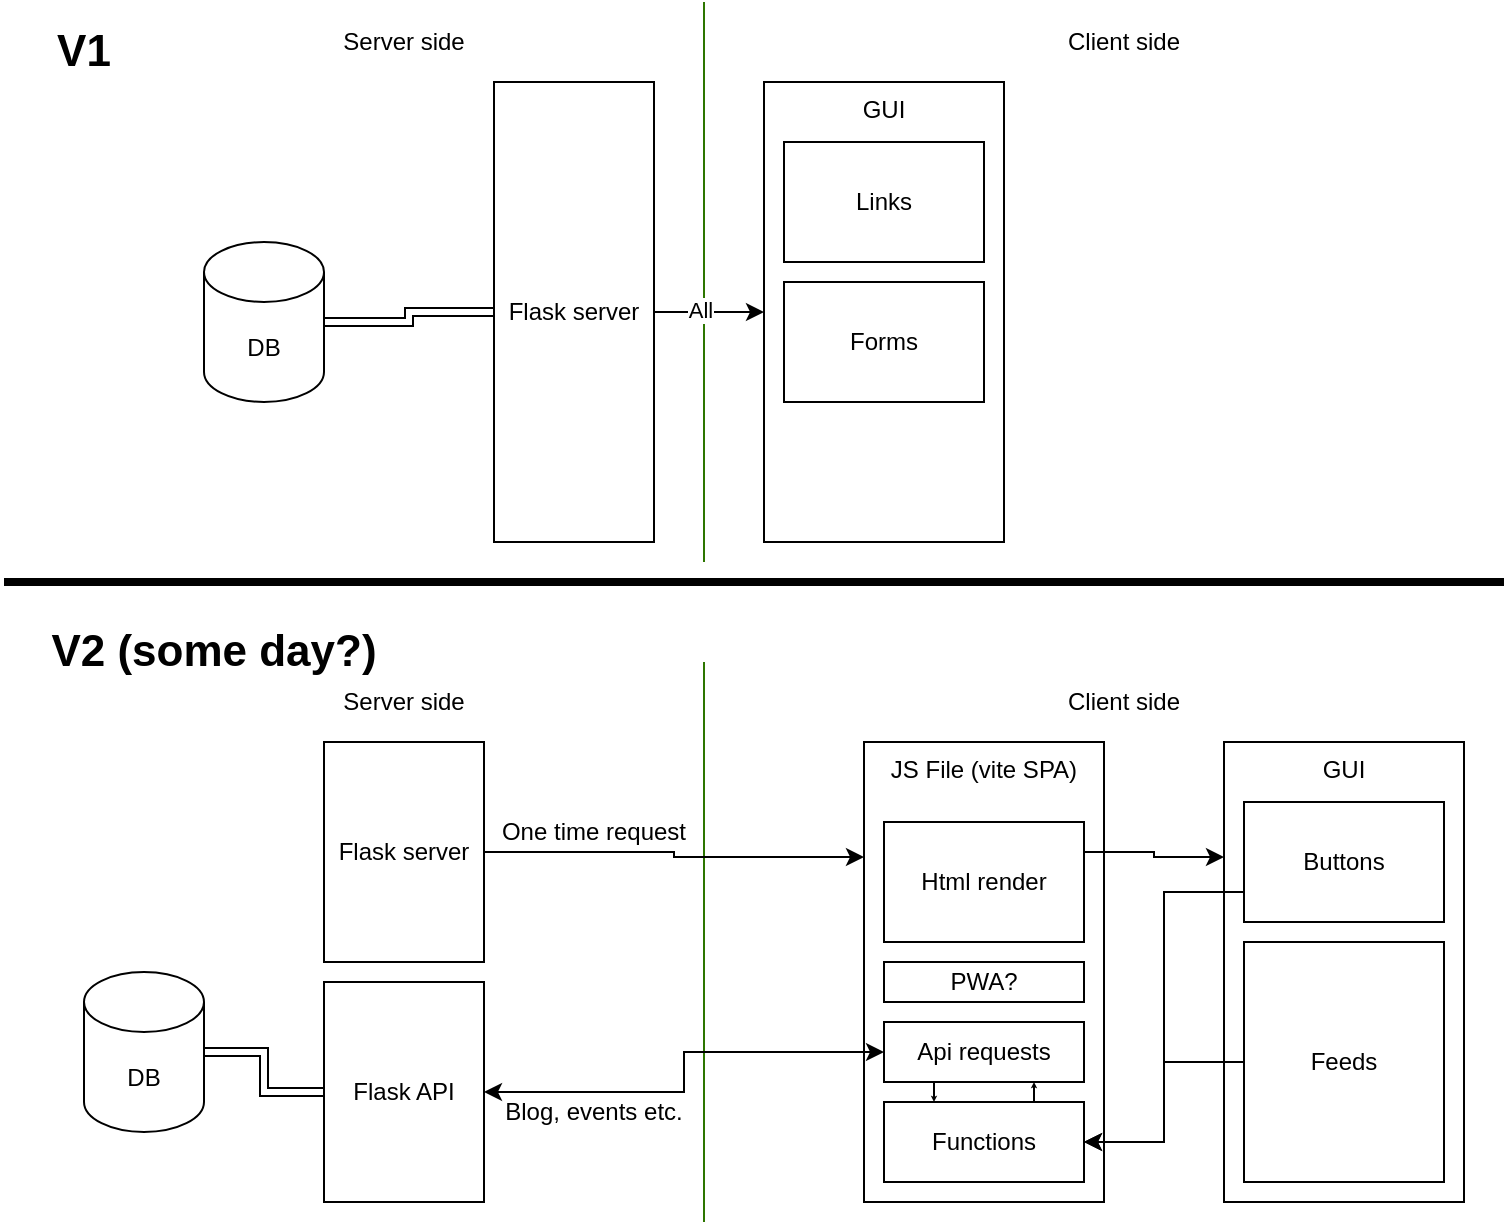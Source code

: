 <mxfile version="21.4.0" type="device" pages="2">
  <diagram name="Web server layout" id="7T9eAAxBZUJhkvQ-6Wci">
    <mxGraphModel dx="1434" dy="1938" grid="1" gridSize="10" guides="1" tooltips="1" connect="1" arrows="1" fold="1" page="1" pageScale="1" pageWidth="850" pageHeight="1100" math="0" shadow="0">
      <root>
        <mxCell id="0" />
        <mxCell id="1" parent="0" />
        <mxCell id="LApCluOpGaiRewY9ll-M-1" value="" style="endArrow=none;html=1;rounded=0;fillColor=#60a917;strokeColor=#2D7600;" parent="1" edge="1">
          <mxGeometry width="50" height="50" relative="1" as="geometry">
            <mxPoint x="400" y="560" as="sourcePoint" />
            <mxPoint x="400" y="280" as="targetPoint" />
          </mxGeometry>
        </mxCell>
        <mxCell id="LApCluOpGaiRewY9ll-M-48" style="edgeStyle=orthogonalEdgeStyle;rounded=0;orthogonalLoop=1;jettySize=auto;html=1;exitX=1;exitY=0.5;exitDx=0;exitDy=0;exitPerimeter=0;entryX=0;entryY=0.5;entryDx=0;entryDy=0;startArrow=classic;startFill=1;shape=link;" parent="1" source="LApCluOpGaiRewY9ll-M-4" target="LApCluOpGaiRewY9ll-M-9" edge="1">
          <mxGeometry relative="1" as="geometry" />
        </mxCell>
        <mxCell id="LApCluOpGaiRewY9ll-M-4" value="DB" style="shape=cylinder3;whiteSpace=wrap;html=1;boundedLbl=1;backgroundOutline=1;size=15;" parent="1" vertex="1">
          <mxGeometry x="90" y="435" width="60" height="80" as="geometry" />
        </mxCell>
        <mxCell id="LApCluOpGaiRewY9ll-M-9" value="Flask API" style="rounded=0;whiteSpace=wrap;html=1;" parent="1" vertex="1">
          <mxGeometry x="210" y="440" width="80" height="110" as="geometry" />
        </mxCell>
        <mxCell id="LApCluOpGaiRewY9ll-M-49" style="edgeStyle=orthogonalEdgeStyle;rounded=0;orthogonalLoop=1;jettySize=auto;html=1;exitX=1;exitY=0.5;exitDx=0;exitDy=0;entryX=0;entryY=0.25;entryDx=0;entryDy=0;" parent="1" source="LApCluOpGaiRewY9ll-M-14" target="LApCluOpGaiRewY9ll-M-21" edge="1">
          <mxGeometry relative="1" as="geometry" />
        </mxCell>
        <mxCell id="LApCluOpGaiRewY9ll-M-14" value="Flask server" style="rounded=0;whiteSpace=wrap;html=1;" parent="1" vertex="1">
          <mxGeometry x="210" y="320" width="80" height="110" as="geometry" />
        </mxCell>
        <mxCell id="LApCluOpGaiRewY9ll-M-20" value="GUI" style="rounded=0;whiteSpace=wrap;html=1;verticalAlign=top;" parent="1" vertex="1">
          <mxGeometry x="660" y="320" width="120" height="230" as="geometry" />
        </mxCell>
        <mxCell id="LApCluOpGaiRewY9ll-M-21" value="JS File (vite SPA)" style="rounded=0;whiteSpace=wrap;html=1;verticalAlign=top;" parent="1" vertex="1">
          <mxGeometry x="480" y="320" width="120" height="230" as="geometry" />
        </mxCell>
        <mxCell id="LApCluOpGaiRewY9ll-M-43" style="edgeStyle=orthogonalEdgeStyle;rounded=0;orthogonalLoop=1;jettySize=auto;html=1;exitX=1;exitY=0.25;exitDx=0;exitDy=0;entryX=0;entryY=0.25;entryDx=0;entryDy=0;" parent="1" source="LApCluOpGaiRewY9ll-M-26" target="LApCluOpGaiRewY9ll-M-20" edge="1">
          <mxGeometry relative="1" as="geometry" />
        </mxCell>
        <mxCell id="LApCluOpGaiRewY9ll-M-26" value="Html render" style="rounded=0;whiteSpace=wrap;html=1;" parent="1" vertex="1">
          <mxGeometry x="490" y="360" width="100" height="60" as="geometry" />
        </mxCell>
        <mxCell id="LApCluOpGaiRewY9ll-M-31" style="edgeStyle=orthogonalEdgeStyle;rounded=0;orthogonalLoop=1;jettySize=auto;html=1;exitX=0;exitY=0.5;exitDx=0;exitDy=0;entryX=1;entryY=0.5;entryDx=0;entryDy=0;startArrow=classic;startFill=1;" parent="1" source="LApCluOpGaiRewY9ll-M-27" target="LApCluOpGaiRewY9ll-M-9" edge="1">
          <mxGeometry relative="1" as="geometry" />
        </mxCell>
        <mxCell id="LApCluOpGaiRewY9ll-M-46" style="edgeStyle=orthogonalEdgeStyle;rounded=0;orthogonalLoop=1;jettySize=auto;html=1;exitX=0.25;exitY=1;exitDx=0;exitDy=0;entryX=0.25;entryY=0;entryDx=0;entryDy=0;startSize=3;endSize=0;" parent="1" source="LApCluOpGaiRewY9ll-M-27" target="LApCluOpGaiRewY9ll-M-37" edge="1">
          <mxGeometry relative="1" as="geometry" />
        </mxCell>
        <mxCell id="LApCluOpGaiRewY9ll-M-27" value="Api requests" style="rounded=0;whiteSpace=wrap;html=1;" parent="1" vertex="1">
          <mxGeometry x="490" y="460" width="100" height="30" as="geometry" />
        </mxCell>
        <mxCell id="LApCluOpGaiRewY9ll-M-28" value="PWA?" style="rounded=0;whiteSpace=wrap;html=1;" parent="1" vertex="1">
          <mxGeometry x="490" y="430" width="100" height="20" as="geometry" />
        </mxCell>
        <mxCell id="LApCluOpGaiRewY9ll-M-34" value="Blog, events etc." style="text;html=1;strokeColor=none;fillColor=none;align=center;verticalAlign=middle;whiteSpace=wrap;rounded=0;" parent="1" vertex="1">
          <mxGeometry x="295" y="500" width="100" height="10" as="geometry" />
        </mxCell>
        <mxCell id="LApCluOpGaiRewY9ll-M-36" value="Client side" style="text;html=1;strokeColor=none;fillColor=none;align=center;verticalAlign=middle;whiteSpace=wrap;rounded=0;" parent="1" vertex="1">
          <mxGeometry x="550" y="290" width="120" height="20" as="geometry" />
        </mxCell>
        <mxCell id="LApCluOpGaiRewY9ll-M-45" style="edgeStyle=orthogonalEdgeStyle;rounded=0;orthogonalLoop=1;jettySize=auto;html=1;exitX=0.75;exitY=0;exitDx=0;exitDy=0;entryX=0.75;entryY=1;entryDx=0;entryDy=0;startSize=3;endSize=0;" parent="1" source="LApCluOpGaiRewY9ll-M-37" target="LApCluOpGaiRewY9ll-M-27" edge="1">
          <mxGeometry relative="1" as="geometry" />
        </mxCell>
        <mxCell id="LApCluOpGaiRewY9ll-M-37" value="Functions" style="rounded=0;whiteSpace=wrap;html=1;" parent="1" vertex="1">
          <mxGeometry x="490" y="500" width="100" height="40" as="geometry" />
        </mxCell>
        <mxCell id="LApCluOpGaiRewY9ll-M-51" style="edgeStyle=orthogonalEdgeStyle;rounded=0;orthogonalLoop=1;jettySize=auto;html=1;exitX=0;exitY=0.75;exitDx=0;exitDy=0;entryX=1;entryY=0.5;entryDx=0;entryDy=0;" parent="1" source="LApCluOpGaiRewY9ll-M-38" target="LApCluOpGaiRewY9ll-M-37" edge="1">
          <mxGeometry relative="1" as="geometry" />
        </mxCell>
        <mxCell id="LApCluOpGaiRewY9ll-M-38" value="Buttons" style="rounded=0;whiteSpace=wrap;html=1;" parent="1" vertex="1">
          <mxGeometry x="670" y="350" width="100" height="60" as="geometry" />
        </mxCell>
        <mxCell id="LApCluOpGaiRewY9ll-M-52" style="edgeStyle=orthogonalEdgeStyle;rounded=0;orthogonalLoop=1;jettySize=auto;html=1;exitX=0;exitY=0.5;exitDx=0;exitDy=0;entryX=1;entryY=0.5;entryDx=0;entryDy=0;" parent="1" source="LApCluOpGaiRewY9ll-M-39" target="LApCluOpGaiRewY9ll-M-37" edge="1">
          <mxGeometry relative="1" as="geometry">
            <mxPoint x="590" y="490" as="targetPoint" />
          </mxGeometry>
        </mxCell>
        <mxCell id="LApCluOpGaiRewY9ll-M-39" value="Feeds" style="rounded=0;whiteSpace=wrap;html=1;" parent="1" vertex="1">
          <mxGeometry x="670" y="420" width="100" height="120" as="geometry" />
        </mxCell>
        <mxCell id="LApCluOpGaiRewY9ll-M-50" value="One time request" style="text;html=1;strokeColor=none;fillColor=none;align=center;verticalAlign=middle;whiteSpace=wrap;rounded=0;" parent="1" vertex="1">
          <mxGeometry x="295" y="360" width="100" height="10" as="geometry" />
        </mxCell>
        <mxCell id="LApCluOpGaiRewY9ll-M-56" value="Server side" style="text;html=1;strokeColor=none;fillColor=none;align=center;verticalAlign=middle;whiteSpace=wrap;rounded=0;" parent="1" vertex="1">
          <mxGeometry x="190" y="290" width="120" height="20" as="geometry" />
        </mxCell>
        <mxCell id="LApCluOpGaiRewY9ll-M-72" value="" style="endArrow=none;html=1;rounded=0;strokeWidth=4;" parent="1" edge="1">
          <mxGeometry width="50" height="50" relative="1" as="geometry">
            <mxPoint x="50" y="240" as="sourcePoint" />
            <mxPoint x="800" y="240" as="targetPoint" />
          </mxGeometry>
        </mxCell>
        <mxCell id="LApCluOpGaiRewY9ll-M-73" value="" style="endArrow=none;html=1;rounded=0;fillColor=#60a917;strokeColor=#2D7600;" parent="1" edge="1">
          <mxGeometry width="50" height="50" relative="1" as="geometry">
            <mxPoint x="400" y="230" as="sourcePoint" />
            <mxPoint x="400" y="-50" as="targetPoint" />
          </mxGeometry>
        </mxCell>
        <mxCell id="LApCluOpGaiRewY9ll-M-101" style="edgeStyle=orthogonalEdgeStyle;rounded=0;orthogonalLoop=1;jettySize=auto;html=1;exitX=1;exitY=0.5;exitDx=0;exitDy=0;exitPerimeter=0;entryX=0;entryY=0.5;entryDx=0;entryDy=0;shape=link;" parent="1" source="LApCluOpGaiRewY9ll-M-75" target="LApCluOpGaiRewY9ll-M-78" edge="1">
          <mxGeometry relative="1" as="geometry" />
        </mxCell>
        <mxCell id="LApCluOpGaiRewY9ll-M-75" value="DB" style="shape=cylinder3;whiteSpace=wrap;html=1;boundedLbl=1;backgroundOutline=1;size=15;" parent="1" vertex="1">
          <mxGeometry x="150" y="70" width="60" height="80" as="geometry" />
        </mxCell>
        <mxCell id="LApCluOpGaiRewY9ll-M-77" style="edgeStyle=orthogonalEdgeStyle;rounded=0;orthogonalLoop=1;jettySize=auto;html=1;exitX=1;exitY=0.5;exitDx=0;exitDy=0;entryX=0;entryY=0.5;entryDx=0;entryDy=0;" parent="1" source="LApCluOpGaiRewY9ll-M-78" target="LApCluOpGaiRewY9ll-M-79" edge="1">
          <mxGeometry relative="1" as="geometry">
            <mxPoint x="480" y="47.5" as="targetPoint" />
          </mxGeometry>
        </mxCell>
        <mxCell id="LApCluOpGaiRewY9ll-M-98" value="All" style="edgeLabel;html=1;align=center;verticalAlign=middle;resizable=0;points=[];" parent="LApCluOpGaiRewY9ll-M-77" vertex="1" connectable="0">
          <mxGeometry x="-0.158" y="1" relative="1" as="geometry">
            <mxPoint as="offset" />
          </mxGeometry>
        </mxCell>
        <mxCell id="LApCluOpGaiRewY9ll-M-78" value="Flask server" style="rounded=0;whiteSpace=wrap;html=1;" parent="1" vertex="1">
          <mxGeometry x="295" y="-10" width="80" height="230" as="geometry" />
        </mxCell>
        <mxCell id="LApCluOpGaiRewY9ll-M-79" value="GUI" style="rounded=0;whiteSpace=wrap;html=1;verticalAlign=top;" parent="1" vertex="1">
          <mxGeometry x="430" y="-10" width="120" height="230" as="geometry" />
        </mxCell>
        <mxCell id="LApCluOpGaiRewY9ll-M-88" value="Client side" style="text;html=1;strokeColor=none;fillColor=none;align=center;verticalAlign=middle;whiteSpace=wrap;rounded=0;" parent="1" vertex="1">
          <mxGeometry x="550" y="-40" width="120" height="20" as="geometry" />
        </mxCell>
        <mxCell id="LApCluOpGaiRewY9ll-M-92" value="Links" style="rounded=0;whiteSpace=wrap;html=1;" parent="1" vertex="1">
          <mxGeometry x="440" y="20" width="100" height="60" as="geometry" />
        </mxCell>
        <mxCell id="LApCluOpGaiRewY9ll-M-96" value="Server side" style="text;html=1;strokeColor=none;fillColor=none;align=center;verticalAlign=middle;whiteSpace=wrap;rounded=0;" parent="1" vertex="1">
          <mxGeometry x="190" y="-40" width="120" height="20" as="geometry" />
        </mxCell>
        <mxCell id="LApCluOpGaiRewY9ll-M-100" value="Forms" style="rounded=0;whiteSpace=wrap;html=1;" parent="1" vertex="1">
          <mxGeometry x="440" y="90" width="100" height="60" as="geometry" />
        </mxCell>
        <mxCell id="LApCluOpGaiRewY9ll-M-102" value="V1" style="text;html=1;strokeColor=none;fillColor=none;align=center;verticalAlign=middle;whiteSpace=wrap;rounded=0;fontStyle=1;fontSize=22;" parent="1" vertex="1">
          <mxGeometry x="60" y="-40" width="60" height="30" as="geometry" />
        </mxCell>
        <mxCell id="LApCluOpGaiRewY9ll-M-103" value="V2 (some day?)" style="text;html=1;strokeColor=none;fillColor=none;align=center;verticalAlign=middle;whiteSpace=wrap;rounded=0;fontStyle=1;fontSize=22;" parent="1" vertex="1">
          <mxGeometry x="60" y="260" width="190" height="30" as="geometry" />
        </mxCell>
      </root>
    </mxGraphModel>
  </diagram>
  <diagram id="bWNcl51f_yqX4RDF_IvC" name="Request list">
    <mxGraphModel dx="1434" dy="838" grid="1" gridSize="10" guides="1" tooltips="1" connect="1" arrows="1" fold="1" page="1" pageScale="1" pageWidth="850" pageHeight="1100" math="0" shadow="0">
      <root>
        <mxCell id="0" />
        <mxCell id="1" parent="0" />
      </root>
    </mxGraphModel>
  </diagram>
</mxfile>
